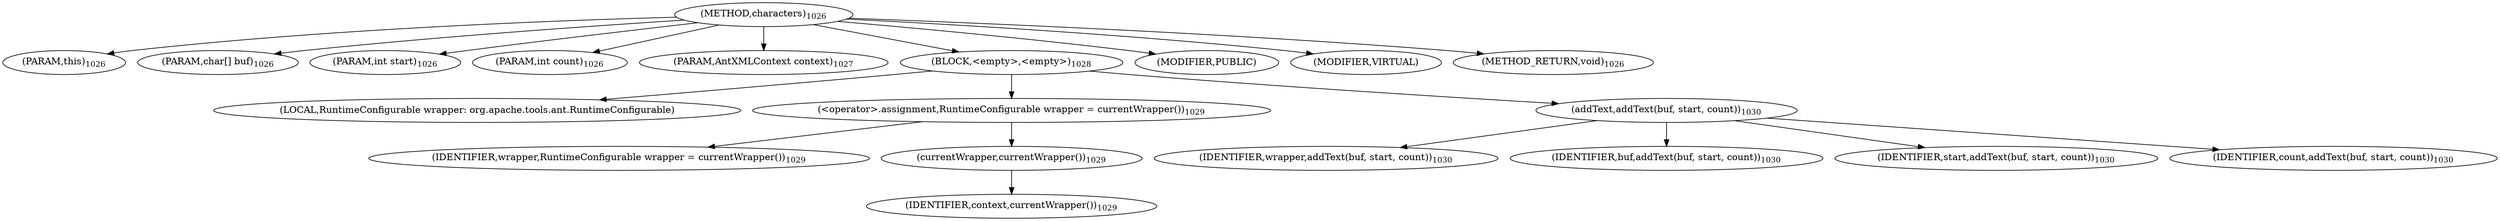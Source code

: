 digraph "characters" {  
"2029" [label = <(METHOD,characters)<SUB>1026</SUB>> ]
"2030" [label = <(PARAM,this)<SUB>1026</SUB>> ]
"2031" [label = <(PARAM,char[] buf)<SUB>1026</SUB>> ]
"2032" [label = <(PARAM,int start)<SUB>1026</SUB>> ]
"2033" [label = <(PARAM,int count)<SUB>1026</SUB>> ]
"2034" [label = <(PARAM,AntXMLContext context)<SUB>1027</SUB>> ]
"2035" [label = <(BLOCK,&lt;empty&gt;,&lt;empty&gt;)<SUB>1028</SUB>> ]
"2036" [label = <(LOCAL,RuntimeConfigurable wrapper: org.apache.tools.ant.RuntimeConfigurable)> ]
"2037" [label = <(&lt;operator&gt;.assignment,RuntimeConfigurable wrapper = currentWrapper())<SUB>1029</SUB>> ]
"2038" [label = <(IDENTIFIER,wrapper,RuntimeConfigurable wrapper = currentWrapper())<SUB>1029</SUB>> ]
"2039" [label = <(currentWrapper,currentWrapper())<SUB>1029</SUB>> ]
"2040" [label = <(IDENTIFIER,context,currentWrapper())<SUB>1029</SUB>> ]
"2041" [label = <(addText,addText(buf, start, count))<SUB>1030</SUB>> ]
"2042" [label = <(IDENTIFIER,wrapper,addText(buf, start, count))<SUB>1030</SUB>> ]
"2043" [label = <(IDENTIFIER,buf,addText(buf, start, count))<SUB>1030</SUB>> ]
"2044" [label = <(IDENTIFIER,start,addText(buf, start, count))<SUB>1030</SUB>> ]
"2045" [label = <(IDENTIFIER,count,addText(buf, start, count))<SUB>1030</SUB>> ]
"2046" [label = <(MODIFIER,PUBLIC)> ]
"2047" [label = <(MODIFIER,VIRTUAL)> ]
"2048" [label = <(METHOD_RETURN,void)<SUB>1026</SUB>> ]
  "2029" -> "2030" 
  "2029" -> "2031" 
  "2029" -> "2032" 
  "2029" -> "2033" 
  "2029" -> "2034" 
  "2029" -> "2035" 
  "2029" -> "2046" 
  "2029" -> "2047" 
  "2029" -> "2048" 
  "2035" -> "2036" 
  "2035" -> "2037" 
  "2035" -> "2041" 
  "2037" -> "2038" 
  "2037" -> "2039" 
  "2039" -> "2040" 
  "2041" -> "2042" 
  "2041" -> "2043" 
  "2041" -> "2044" 
  "2041" -> "2045" 
}
